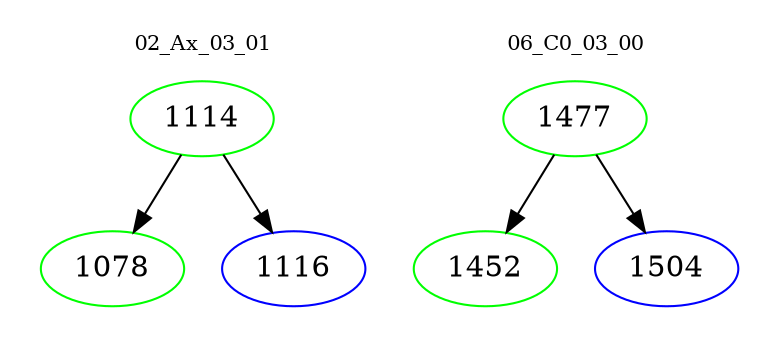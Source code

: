 digraph{
subgraph cluster_0 {
color = white
label = "02_Ax_03_01";
fontsize=10;
T0_1114 [label="1114", color="green"]
T0_1114 -> T0_1078 [color="black"]
T0_1078 [label="1078", color="green"]
T0_1114 -> T0_1116 [color="black"]
T0_1116 [label="1116", color="blue"]
}
subgraph cluster_1 {
color = white
label = "06_C0_03_00";
fontsize=10;
T1_1477 [label="1477", color="green"]
T1_1477 -> T1_1452 [color="black"]
T1_1452 [label="1452", color="green"]
T1_1477 -> T1_1504 [color="black"]
T1_1504 [label="1504", color="blue"]
}
}
